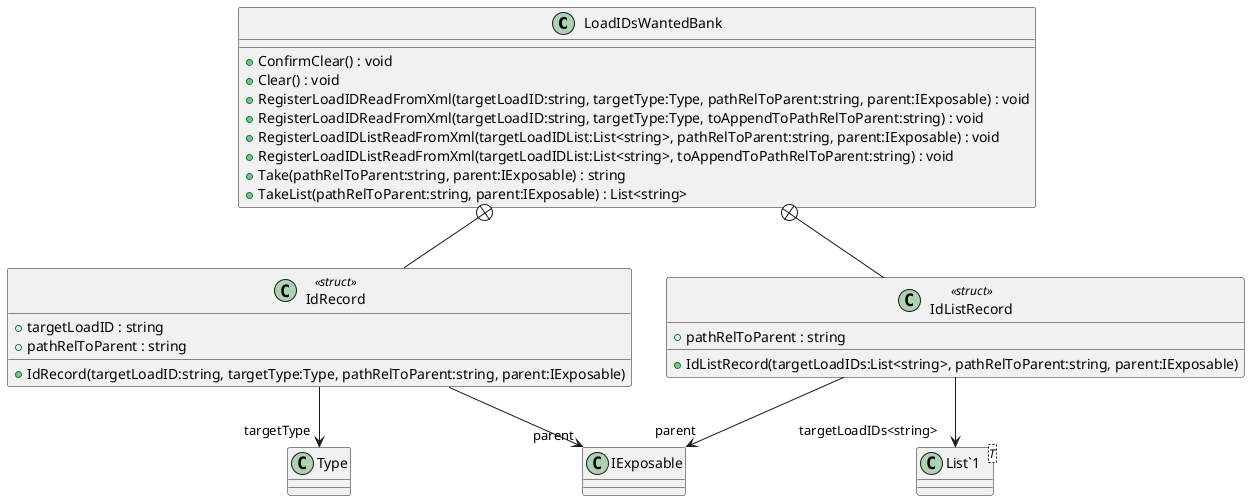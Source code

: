 @startuml
class LoadIDsWantedBank {
    + ConfirmClear() : void
    + Clear() : void
    + RegisterLoadIDReadFromXml(targetLoadID:string, targetType:Type, pathRelToParent:string, parent:IExposable) : void
    + RegisterLoadIDReadFromXml(targetLoadID:string, targetType:Type, toAppendToPathRelToParent:string) : void
    + RegisterLoadIDListReadFromXml(targetLoadIDList:List<string>, pathRelToParent:string, parent:IExposable) : void
    + RegisterLoadIDListReadFromXml(targetLoadIDList:List<string>, toAppendToPathRelToParent:string) : void
    + Take(pathRelToParent:string, parent:IExposable) : string
    + TakeList(pathRelToParent:string, parent:IExposable) : List<string>
}
class IdRecord <<struct>> {
    + targetLoadID : string
    + pathRelToParent : string
    + IdRecord(targetLoadID:string, targetType:Type, pathRelToParent:string, parent:IExposable)
}
class IdListRecord <<struct>> {
    + pathRelToParent : string
    + IdListRecord(targetLoadIDs:List<string>, pathRelToParent:string, parent:IExposable)
}
class "List`1"<T> {
}
LoadIDsWantedBank +-- IdRecord
IdRecord --> "targetType" Type
IdRecord --> "parent" IExposable
LoadIDsWantedBank +-- IdListRecord
IdListRecord --> "targetLoadIDs<string>" "List`1"
IdListRecord --> "parent" IExposable
@enduml
